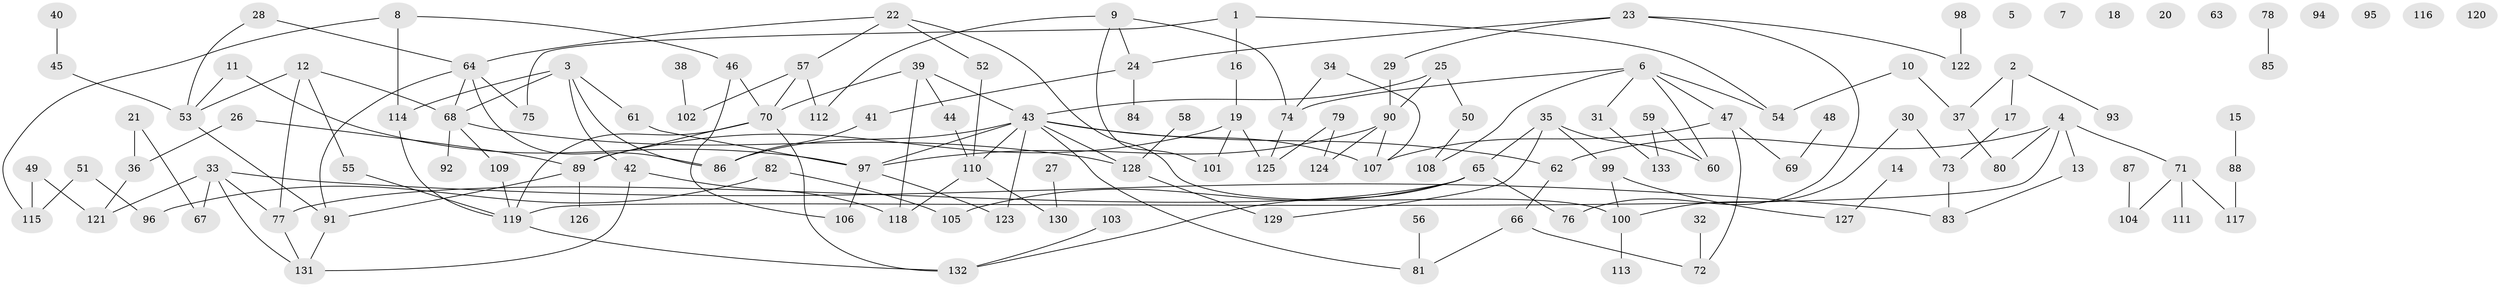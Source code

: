 // Generated by graph-tools (version 1.1) at 2025/49/03/09/25 03:49:12]
// undirected, 133 vertices, 173 edges
graph export_dot {
graph [start="1"]
  node [color=gray90,style=filled];
  1;
  2;
  3;
  4;
  5;
  6;
  7;
  8;
  9;
  10;
  11;
  12;
  13;
  14;
  15;
  16;
  17;
  18;
  19;
  20;
  21;
  22;
  23;
  24;
  25;
  26;
  27;
  28;
  29;
  30;
  31;
  32;
  33;
  34;
  35;
  36;
  37;
  38;
  39;
  40;
  41;
  42;
  43;
  44;
  45;
  46;
  47;
  48;
  49;
  50;
  51;
  52;
  53;
  54;
  55;
  56;
  57;
  58;
  59;
  60;
  61;
  62;
  63;
  64;
  65;
  66;
  67;
  68;
  69;
  70;
  71;
  72;
  73;
  74;
  75;
  76;
  77;
  78;
  79;
  80;
  81;
  82;
  83;
  84;
  85;
  86;
  87;
  88;
  89;
  90;
  91;
  92;
  93;
  94;
  95;
  96;
  97;
  98;
  99;
  100;
  101;
  102;
  103;
  104;
  105;
  106;
  107;
  108;
  109;
  110;
  111;
  112;
  113;
  114;
  115;
  116;
  117;
  118;
  119;
  120;
  121;
  122;
  123;
  124;
  125;
  126;
  127;
  128;
  129;
  130;
  131;
  132;
  133;
  1 -- 16;
  1 -- 54;
  1 -- 75;
  2 -- 17;
  2 -- 37;
  2 -- 93;
  3 -- 42;
  3 -- 61;
  3 -- 68;
  3 -- 86;
  3 -- 114;
  4 -- 13;
  4 -- 62;
  4 -- 71;
  4 -- 80;
  4 -- 119;
  6 -- 31;
  6 -- 47;
  6 -- 54;
  6 -- 60;
  6 -- 74;
  6 -- 108;
  8 -- 46;
  8 -- 114;
  8 -- 115;
  9 -- 24;
  9 -- 74;
  9 -- 101;
  9 -- 112;
  10 -- 37;
  10 -- 54;
  11 -- 53;
  11 -- 97;
  12 -- 53;
  12 -- 55;
  12 -- 68;
  12 -- 77;
  13 -- 83;
  14 -- 127;
  15 -- 88;
  16 -- 19;
  17 -- 73;
  19 -- 89;
  19 -- 101;
  19 -- 125;
  21 -- 36;
  21 -- 67;
  22 -- 52;
  22 -- 57;
  22 -- 64;
  22 -- 100;
  23 -- 24;
  23 -- 29;
  23 -- 76;
  23 -- 122;
  24 -- 41;
  24 -- 84;
  25 -- 43;
  25 -- 50;
  25 -- 90;
  26 -- 36;
  26 -- 89;
  27 -- 130;
  28 -- 53;
  28 -- 64;
  29 -- 90;
  30 -- 73;
  30 -- 100;
  31 -- 133;
  32 -- 72;
  33 -- 67;
  33 -- 77;
  33 -- 83;
  33 -- 121;
  33 -- 131;
  34 -- 74;
  34 -- 107;
  35 -- 60;
  35 -- 65;
  35 -- 99;
  35 -- 129;
  36 -- 121;
  37 -- 80;
  38 -- 102;
  39 -- 43;
  39 -- 44;
  39 -- 70;
  39 -- 118;
  40 -- 45;
  41 -- 86;
  42 -- 118;
  42 -- 131;
  43 -- 62;
  43 -- 81;
  43 -- 86;
  43 -- 97;
  43 -- 107;
  43 -- 110;
  43 -- 123;
  43 -- 128;
  44 -- 110;
  45 -- 53;
  46 -- 70;
  46 -- 106;
  47 -- 69;
  47 -- 72;
  47 -- 107;
  48 -- 69;
  49 -- 115;
  49 -- 121;
  50 -- 108;
  51 -- 96;
  51 -- 115;
  52 -- 110;
  53 -- 91;
  55 -- 119;
  56 -- 81;
  57 -- 70;
  57 -- 102;
  57 -- 112;
  58 -- 128;
  59 -- 60;
  59 -- 133;
  61 -- 97;
  62 -- 66;
  64 -- 68;
  64 -- 75;
  64 -- 86;
  64 -- 91;
  65 -- 76;
  65 -- 77;
  65 -- 105;
  65 -- 132;
  66 -- 72;
  66 -- 81;
  68 -- 92;
  68 -- 109;
  68 -- 128;
  70 -- 89;
  70 -- 119;
  70 -- 132;
  71 -- 104;
  71 -- 111;
  71 -- 117;
  73 -- 83;
  74 -- 125;
  77 -- 131;
  78 -- 85;
  79 -- 124;
  79 -- 125;
  82 -- 96;
  82 -- 105;
  87 -- 104;
  88 -- 117;
  89 -- 91;
  89 -- 126;
  90 -- 97;
  90 -- 107;
  90 -- 124;
  91 -- 131;
  97 -- 106;
  97 -- 123;
  98 -- 122;
  99 -- 100;
  99 -- 127;
  100 -- 113;
  103 -- 132;
  109 -- 119;
  110 -- 118;
  110 -- 130;
  114 -- 119;
  119 -- 132;
  128 -- 129;
}
